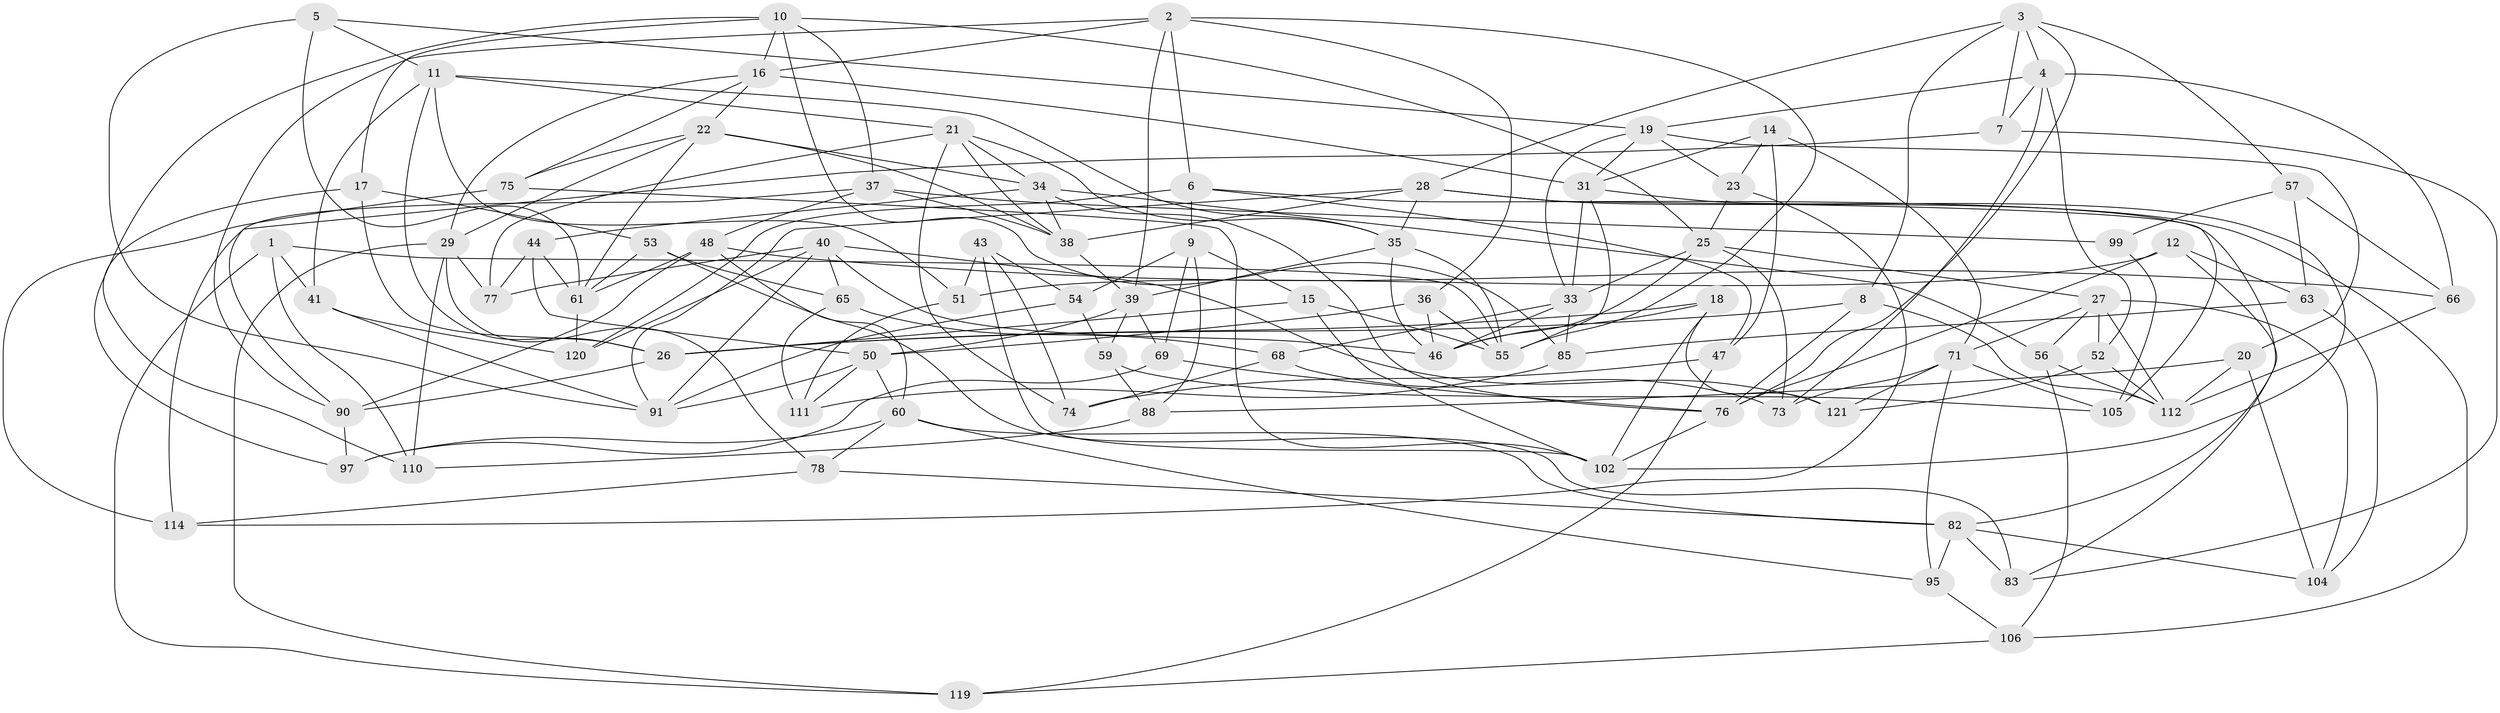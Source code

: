 // Generated by graph-tools (version 1.1) at 2025/52/02/27/25 19:52:29]
// undirected, 85 vertices, 204 edges
graph export_dot {
graph [start="1"]
  node [color=gray90,style=filled];
  1;
  2 [super="+103"];
  3 [super="+100"];
  4 [super="+24"];
  5;
  6 [super="+49"];
  7;
  8;
  9 [super="+122"];
  10 [super="+30"];
  11 [super="+13"];
  12;
  14;
  15;
  16 [super="+32"];
  17;
  18;
  19 [super="+79"];
  20;
  21 [super="+94"];
  22 [super="+87"];
  23;
  25 [super="+62"];
  26 [super="+64"];
  27 [super="+107"];
  28 [super="+42"];
  29 [super="+45"];
  31 [super="+58"];
  33 [super="+101"];
  34 [super="+109"];
  35 [super="+72"];
  36;
  37 [super="+70"];
  38 [super="+67"];
  39 [super="+89"];
  40 [super="+81"];
  41;
  43;
  44;
  46 [super="+96"];
  47;
  48 [super="+93"];
  50 [super="+115"];
  51;
  52;
  53;
  54;
  55 [super="+80"];
  56;
  57;
  59;
  60 [super="+118"];
  61 [super="+86"];
  63;
  65;
  66;
  68;
  69;
  71 [super="+84"];
  73;
  74;
  75;
  76 [super="+92"];
  77;
  78;
  82 [super="+108"];
  83;
  85;
  88;
  90 [super="+98"];
  91 [super="+116"];
  95;
  97;
  99;
  102 [super="+113"];
  104;
  105;
  106;
  110;
  111;
  112 [super="+117"];
  114;
  119;
  120;
  121;
  1 -- 110;
  1 -- 55;
  1 -- 41;
  1 -- 119;
  2 -- 39;
  2 -- 6;
  2 -- 16;
  2 -- 90;
  2 -- 36;
  2 -- 55;
  3 -- 7;
  3 -- 57;
  3 -- 4;
  3 -- 8;
  3 -- 76;
  3 -- 28;
  4 -- 7;
  4 -- 66;
  4 -- 73;
  4 -- 52;
  4 -- 19;
  5 -- 91;
  5 -- 61;
  5 -- 11;
  5 -- 19;
  6 -- 120;
  6 -- 9 [weight=2];
  6 -- 82;
  6 -- 47;
  7 -- 83;
  7 -- 90;
  8 -- 26;
  8 -- 76;
  8 -- 112;
  9 -- 69;
  9 -- 54;
  9 -- 88;
  9 -- 15;
  10 -- 97;
  10 -- 85;
  10 -- 37;
  10 -- 16;
  10 -- 25;
  10 -- 17;
  11 -- 26;
  11 -- 21;
  11 -- 35;
  11 -- 41;
  11 -- 51;
  12 -- 51;
  12 -- 83;
  12 -- 63;
  12 -- 76;
  14 -- 23;
  14 -- 47;
  14 -- 71;
  14 -- 31;
  15 -- 26;
  15 -- 102;
  15 -- 55;
  16 -- 75;
  16 -- 22;
  16 -- 31;
  16 -- 29;
  17 -- 110;
  17 -- 53;
  17 -- 26;
  18 -- 121;
  18 -- 102;
  18 -- 26;
  18 -- 46;
  19 -- 33;
  19 -- 20;
  19 -- 23;
  19 -- 31;
  20 -- 88;
  20 -- 104;
  20 -- 112;
  21 -- 38;
  21 -- 74;
  21 -- 34;
  21 -- 77;
  21 -- 35;
  22 -- 29;
  22 -- 34;
  22 -- 38;
  22 -- 75;
  22 -- 61;
  23 -- 114;
  23 -- 25;
  25 -- 46;
  25 -- 27;
  25 -- 73;
  25 -- 33;
  26 -- 90;
  27 -- 104;
  27 -- 56;
  27 -- 112;
  27 -- 52;
  27 -- 71;
  28 -- 105;
  28 -- 106;
  28 -- 35;
  28 -- 38;
  28 -- 91;
  29 -- 77;
  29 -- 78;
  29 -- 110;
  29 -- 119;
  31 -- 33;
  31 -- 102;
  31 -- 55;
  33 -- 46;
  33 -- 85;
  33 -- 68;
  34 -- 56;
  34 -- 76;
  34 -- 44;
  34 -- 38;
  35 -- 46;
  35 -- 55;
  35 -- 39;
  36 -- 55;
  36 -- 46;
  36 -- 50;
  37 -- 38;
  37 -- 99 [weight=2];
  37 -- 114;
  37 -- 48;
  38 -- 39;
  39 -- 69;
  39 -- 59;
  39 -- 50;
  40 -- 120;
  40 -- 91;
  40 -- 77;
  40 -- 65;
  40 -- 46;
  40 -- 121;
  41 -- 91;
  41 -- 120;
  43 -- 74;
  43 -- 51;
  43 -- 54;
  43 -- 102;
  44 -- 61;
  44 -- 50;
  44 -- 77;
  47 -- 74;
  47 -- 119;
  48 -- 66;
  48 -- 60;
  48 -- 90 [weight=2];
  48 -- 61;
  50 -- 60;
  50 -- 91;
  50 -- 111;
  51 -- 111;
  52 -- 121;
  52 -- 112;
  53 -- 65;
  53 -- 83;
  53 -- 61;
  54 -- 59;
  54 -- 91;
  56 -- 106;
  56 -- 112;
  57 -- 66;
  57 -- 63;
  57 -- 99;
  59 -- 88;
  59 -- 105;
  60 -- 78;
  60 -- 95;
  60 -- 82;
  60 -- 97;
  61 -- 120;
  63 -- 85;
  63 -- 104;
  65 -- 68;
  65 -- 111;
  66 -- 112;
  68 -- 73;
  68 -- 74;
  69 -- 97;
  69 -- 76;
  71 -- 73;
  71 -- 95;
  71 -- 105;
  71 -- 121;
  75 -- 102;
  75 -- 114;
  76 -- 102;
  78 -- 114;
  78 -- 82;
  82 -- 83;
  82 -- 104;
  82 -- 95;
  85 -- 111;
  88 -- 110;
  90 -- 97;
  95 -- 106;
  99 -- 105;
  106 -- 119;
}
